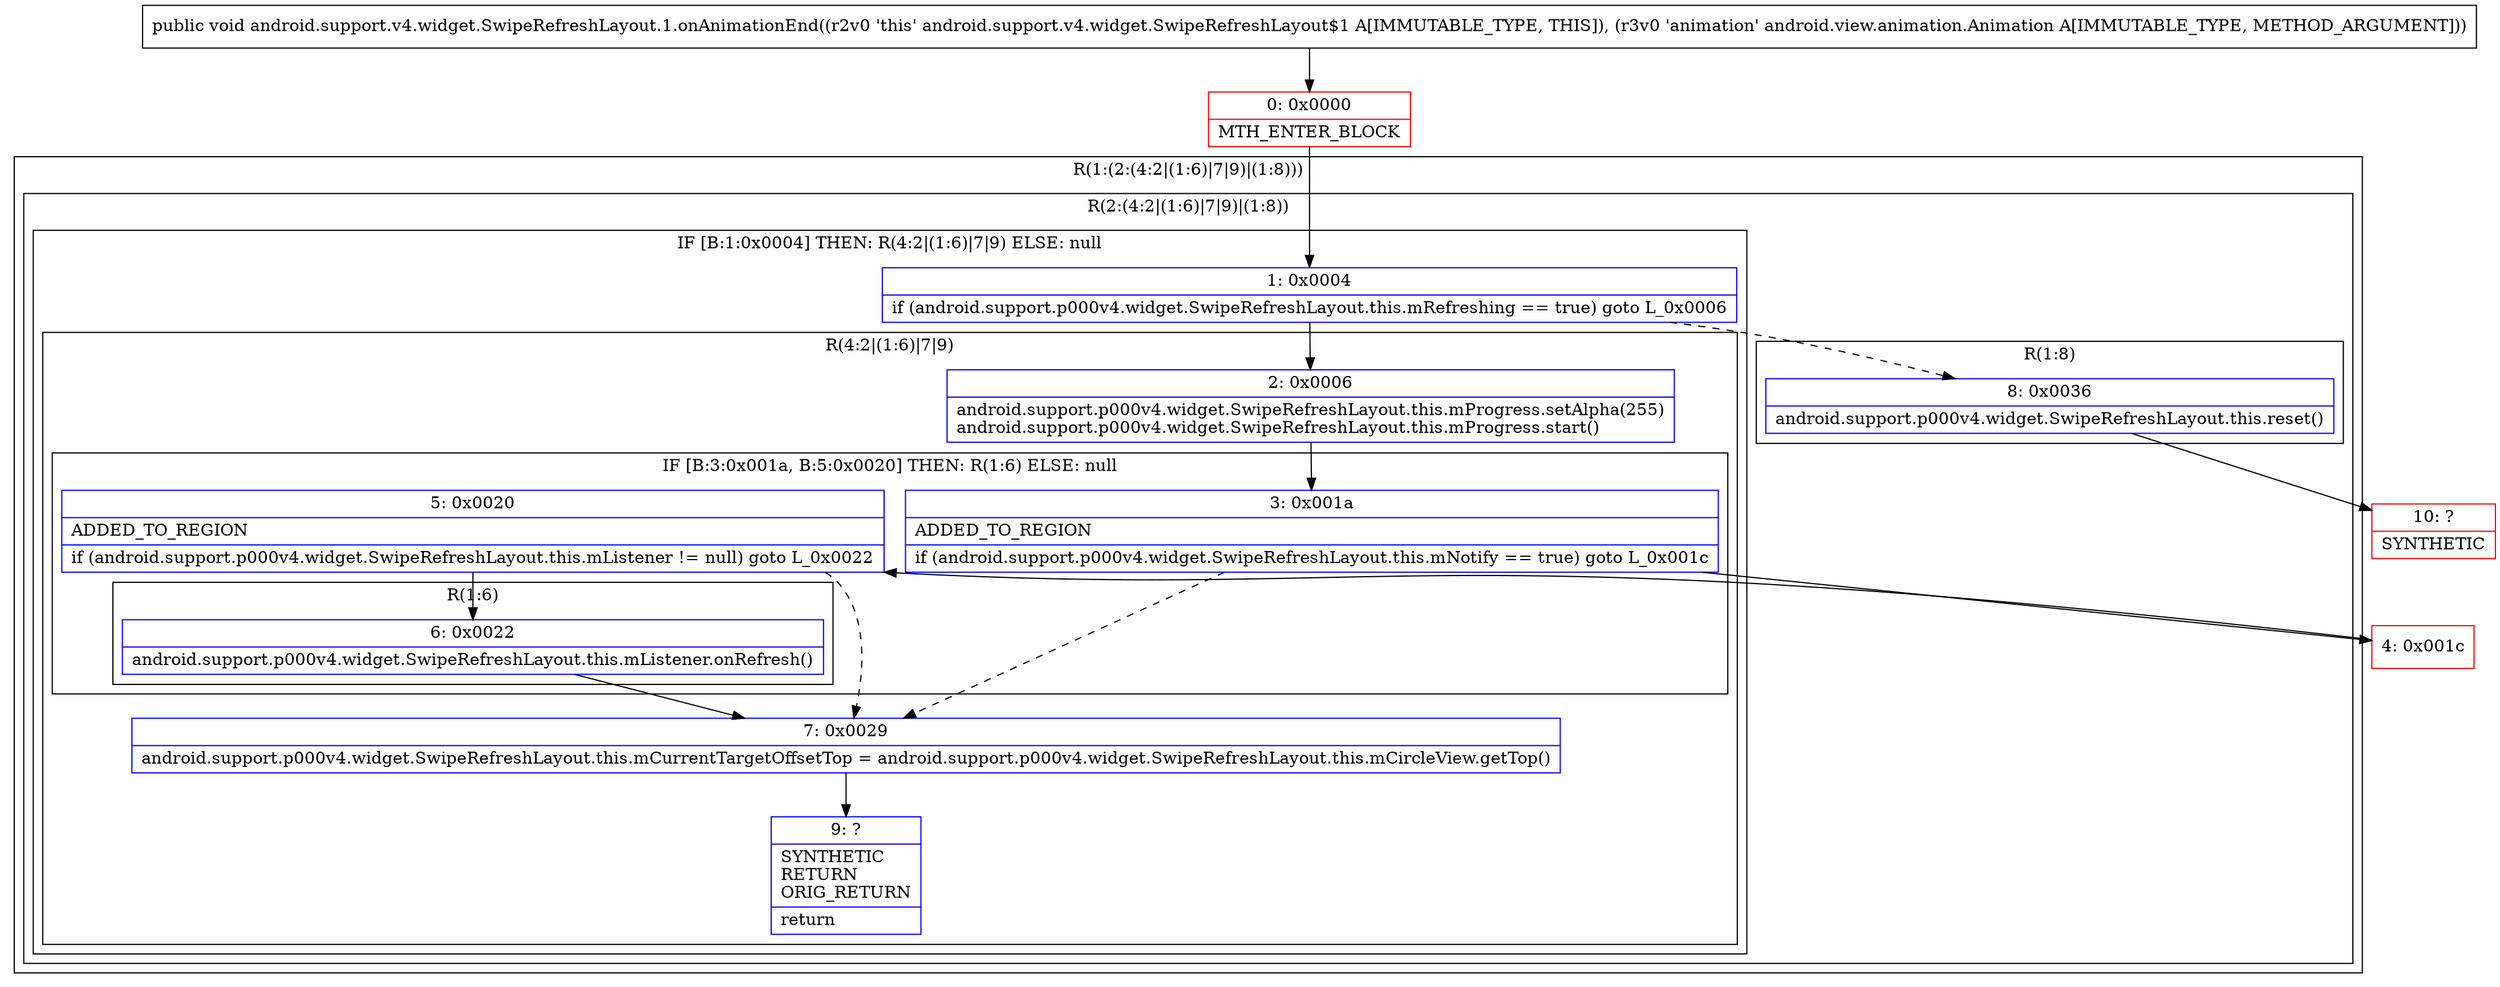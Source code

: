 digraph "CFG forandroid.support.v4.widget.SwipeRefreshLayout.1.onAnimationEnd(Landroid\/view\/animation\/Animation;)V" {
subgraph cluster_Region_216391212 {
label = "R(1:(2:(4:2|(1:6)|7|9)|(1:8)))";
node [shape=record,color=blue];
subgraph cluster_Region_1741055263 {
label = "R(2:(4:2|(1:6)|7|9)|(1:8))";
node [shape=record,color=blue];
subgraph cluster_IfRegion_1332970531 {
label = "IF [B:1:0x0004] THEN: R(4:2|(1:6)|7|9) ELSE: null";
node [shape=record,color=blue];
Node_1 [shape=record,label="{1\:\ 0x0004|if (android.support.p000v4.widget.SwipeRefreshLayout.this.mRefreshing == true) goto L_0x0006\l}"];
subgraph cluster_Region_504291949 {
label = "R(4:2|(1:6)|7|9)";
node [shape=record,color=blue];
Node_2 [shape=record,label="{2\:\ 0x0006|android.support.p000v4.widget.SwipeRefreshLayout.this.mProgress.setAlpha(255)\landroid.support.p000v4.widget.SwipeRefreshLayout.this.mProgress.start()\l}"];
subgraph cluster_IfRegion_1010326334 {
label = "IF [B:3:0x001a, B:5:0x0020] THEN: R(1:6) ELSE: null";
node [shape=record,color=blue];
Node_3 [shape=record,label="{3\:\ 0x001a|ADDED_TO_REGION\l|if (android.support.p000v4.widget.SwipeRefreshLayout.this.mNotify == true) goto L_0x001c\l}"];
Node_5 [shape=record,label="{5\:\ 0x0020|ADDED_TO_REGION\l|if (android.support.p000v4.widget.SwipeRefreshLayout.this.mListener != null) goto L_0x0022\l}"];
subgraph cluster_Region_1744977723 {
label = "R(1:6)";
node [shape=record,color=blue];
Node_6 [shape=record,label="{6\:\ 0x0022|android.support.p000v4.widget.SwipeRefreshLayout.this.mListener.onRefresh()\l}"];
}
}
Node_7 [shape=record,label="{7\:\ 0x0029|android.support.p000v4.widget.SwipeRefreshLayout.this.mCurrentTargetOffsetTop = android.support.p000v4.widget.SwipeRefreshLayout.this.mCircleView.getTop()\l}"];
Node_9 [shape=record,label="{9\:\ ?|SYNTHETIC\lRETURN\lORIG_RETURN\l|return\l}"];
}
}
subgraph cluster_Region_998505604 {
label = "R(1:8)";
node [shape=record,color=blue];
Node_8 [shape=record,label="{8\:\ 0x0036|android.support.p000v4.widget.SwipeRefreshLayout.this.reset()\l}"];
}
}
}
Node_0 [shape=record,color=red,label="{0\:\ 0x0000|MTH_ENTER_BLOCK\l}"];
Node_4 [shape=record,color=red,label="{4\:\ 0x001c}"];
Node_10 [shape=record,color=red,label="{10\:\ ?|SYNTHETIC\l}"];
MethodNode[shape=record,label="{public void android.support.v4.widget.SwipeRefreshLayout.1.onAnimationEnd((r2v0 'this' android.support.v4.widget.SwipeRefreshLayout$1 A[IMMUTABLE_TYPE, THIS]), (r3v0 'animation' android.view.animation.Animation A[IMMUTABLE_TYPE, METHOD_ARGUMENT])) }"];
MethodNode -> Node_0;
Node_1 -> Node_2;
Node_1 -> Node_8[style=dashed];
Node_2 -> Node_3;
Node_3 -> Node_4;
Node_3 -> Node_7[style=dashed];
Node_5 -> Node_6;
Node_5 -> Node_7[style=dashed];
Node_6 -> Node_7;
Node_7 -> Node_9;
Node_8 -> Node_10;
Node_0 -> Node_1;
Node_4 -> Node_5;
}

